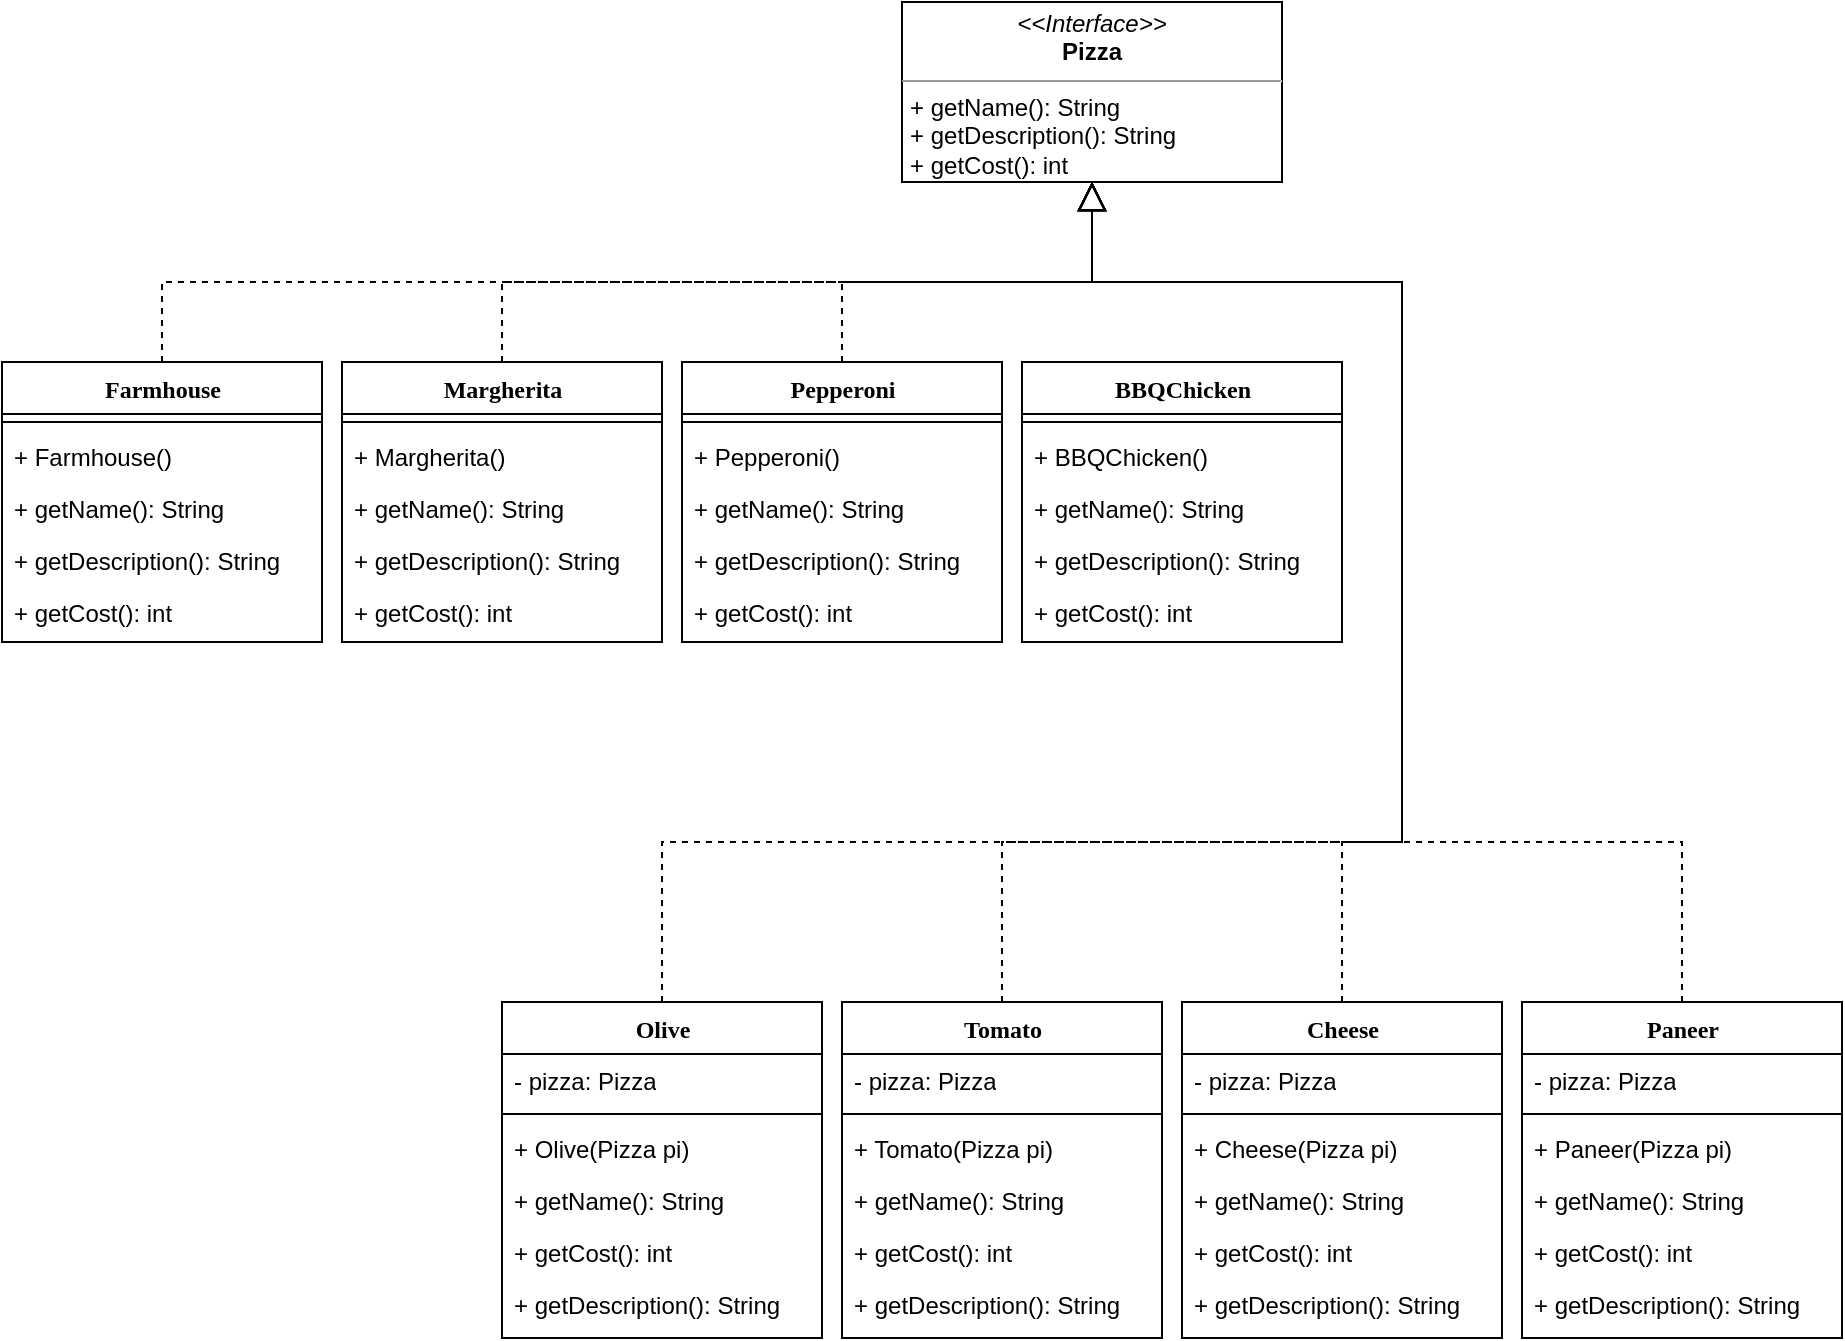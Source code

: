 <mxfile version="22.0.8" type="github">
  <diagram name="Page-1" id="9f46799a-70d6-7492-0946-bef42562c5a5">
    <mxGraphModel dx="441" dy="399" grid="1" gridSize="10" guides="1" tooltips="1" connect="1" arrows="1" fold="1" page="1" pageScale="1" pageWidth="1100" pageHeight="850" background="none" math="0" shadow="0">
      <root>
        <mxCell id="0" />
        <mxCell id="1" parent="0" />
        <mxCell id="_Tvclbw9JElnpPUYtP_S-4" style="edgeStyle=orthogonalEdgeStyle;rounded=0;orthogonalLoop=1;jettySize=auto;html=1;entryX=0.5;entryY=1;entryDx=0;entryDy=0;endArrow=block;dashed=1;endFill=0;endSize=12;exitX=0.5;exitY=0;exitDx=0;exitDy=0;" edge="1" parent="1" source="78961159f06e98e8-82" target="_Tvclbw9JElnpPUYtP_S-3">
          <mxGeometry relative="1" as="geometry" />
        </mxCell>
        <mxCell id="78961159f06e98e8-82" value="Farmhouse&lt;span id=&quot;docs-internal-guid-47dba6e3-7fff-f339-c522-938e10468acc&quot; style=&quot;font-weight:normal;&quot;&gt;&lt;/span&gt;&lt;span id=&quot;docs-internal-guid-47dba6e3-7fff-f339-c522-938e10468acc&quot; style=&quot;font-weight:normal;&quot;&gt;&lt;/span&gt;&lt;span id=&quot;docs-internal-guid-47dba6e3-7fff-f339-c522-938e10468acc&quot; style=&quot;font-weight:normal;&quot;&gt;&lt;/span&gt;&lt;span id=&quot;docs-internal-guid-47dba6e3-7fff-f339-c522-938e10468acc&quot; style=&quot;font-weight:normal;&quot;&gt;&lt;/span&gt;" style="swimlane;html=1;fontStyle=1;align=center;verticalAlign=top;childLayout=stackLayout;horizontal=1;startSize=26;horizontalStack=0;resizeParent=1;resizeLast=0;collapsible=1;marginBottom=0;swimlaneFillColor=#ffffff;rounded=0;shadow=0;comic=0;labelBackgroundColor=none;strokeWidth=1;fillColor=none;fontFamily=Verdana;fontSize=12" parent="1" vertex="1">
          <mxGeometry x="190" y="200" width="160" height="140" as="geometry" />
        </mxCell>
        <mxCell id="78961159f06e98e8-90" value="" style="line;html=1;strokeWidth=1;fillColor=none;align=left;verticalAlign=middle;spacingTop=-1;spacingLeft=3;spacingRight=3;rotatable=0;labelPosition=right;points=[];portConstraint=eastwest;" parent="78961159f06e98e8-82" vertex="1">
          <mxGeometry y="26" width="160" height="8" as="geometry" />
        </mxCell>
        <mxCell id="78961159f06e98e8-91" value="+ Farmhouse()" style="text;html=1;strokeColor=none;fillColor=none;align=left;verticalAlign=top;spacingLeft=4;spacingRight=4;whiteSpace=wrap;overflow=hidden;rotatable=0;points=[[0,0.5],[1,0.5]];portConstraint=eastwest;" parent="78961159f06e98e8-82" vertex="1">
          <mxGeometry y="34" width="160" height="26" as="geometry" />
        </mxCell>
        <mxCell id="78961159f06e98e8-94" value="+ getName(): String" style="text;html=1;strokeColor=none;fillColor=none;align=left;verticalAlign=top;spacingLeft=4;spacingRight=4;whiteSpace=wrap;overflow=hidden;rotatable=0;points=[[0,0.5],[1,0.5]];portConstraint=eastwest;" parent="78961159f06e98e8-82" vertex="1">
          <mxGeometry y="60" width="160" height="26" as="geometry" />
        </mxCell>
        <mxCell id="_Tvclbw9JElnpPUYtP_S-10" value="+ getDescription(): String" style="text;html=1;strokeColor=none;fillColor=none;align=left;verticalAlign=top;spacingLeft=4;spacingRight=4;whiteSpace=wrap;overflow=hidden;rotatable=0;points=[[0,0.5],[1,0.5]];portConstraint=eastwest;" vertex="1" parent="78961159f06e98e8-82">
          <mxGeometry y="86" width="160" height="26" as="geometry" />
        </mxCell>
        <mxCell id="_Tvclbw9JElnpPUYtP_S-9" value="+ getCost(): int" style="text;html=1;strokeColor=none;fillColor=none;align=left;verticalAlign=top;spacingLeft=4;spacingRight=4;whiteSpace=wrap;overflow=hidden;rotatable=0;points=[[0,0.5],[1,0.5]];portConstraint=eastwest;" vertex="1" parent="78961159f06e98e8-82">
          <mxGeometry y="112" width="160" height="26" as="geometry" />
        </mxCell>
        <mxCell id="_Tvclbw9JElnpPUYtP_S-6" style="edgeStyle=orthogonalEdgeStyle;rounded=0;orthogonalLoop=1;jettySize=auto;html=1;entryX=0.5;entryY=1;entryDx=0;entryDy=0;endArrow=block;dashed=1;endFill=0;endSize=12;exitX=0.5;exitY=0;exitDx=0;exitDy=0;" edge="1" parent="1" source="78961159f06e98e8-95" target="_Tvclbw9JElnpPUYtP_S-3">
          <mxGeometry relative="1" as="geometry">
            <Array as="points">
              <mxPoint x="520" y="440" />
              <mxPoint x="890" y="440" />
              <mxPoint x="890" y="160" />
              <mxPoint x="735" y="160" />
            </Array>
          </mxGeometry>
        </mxCell>
        <mxCell id="78961159f06e98e8-95" value="Olive" style="swimlane;html=1;fontStyle=1;align=center;verticalAlign=top;childLayout=stackLayout;horizontal=1;startSize=26;horizontalStack=0;resizeParent=1;resizeLast=0;collapsible=1;marginBottom=0;swimlaneFillColor=#ffffff;rounded=0;shadow=0;comic=0;labelBackgroundColor=none;strokeWidth=1;fillColor=none;fontFamily=Verdana;fontSize=12" parent="1" vertex="1">
          <mxGeometry x="440" y="520" width="160" height="168" as="geometry" />
        </mxCell>
        <mxCell id="78961159f06e98e8-96" value="- pizza: Pizza" style="text;html=1;strokeColor=none;fillColor=none;align=left;verticalAlign=top;spacingLeft=4;spacingRight=4;whiteSpace=wrap;overflow=hidden;rotatable=0;points=[[0,0.5],[1,0.5]];portConstraint=eastwest;" parent="78961159f06e98e8-95" vertex="1">
          <mxGeometry y="26" width="160" height="26" as="geometry" />
        </mxCell>
        <mxCell id="78961159f06e98e8-103" value="" style="line;html=1;strokeWidth=1;fillColor=none;align=left;verticalAlign=middle;spacingTop=-1;spacingLeft=3;spacingRight=3;rotatable=0;labelPosition=right;points=[];portConstraint=eastwest;" parent="78961159f06e98e8-95" vertex="1">
          <mxGeometry y="52" width="160" height="8" as="geometry" />
        </mxCell>
        <mxCell id="78961159f06e98e8-104" value="+ Olive(Pizza pi)" style="text;html=1;strokeColor=none;fillColor=none;align=left;verticalAlign=top;spacingLeft=4;spacingRight=4;whiteSpace=wrap;overflow=hidden;rotatable=0;points=[[0,0.5],[1,0.5]];portConstraint=eastwest;" parent="78961159f06e98e8-95" vertex="1">
          <mxGeometry y="60" width="160" height="26" as="geometry" />
        </mxCell>
        <mxCell id="_Tvclbw9JElnpPUYtP_S-34" value="+ getName(): String" style="text;html=1;strokeColor=none;fillColor=none;align=left;verticalAlign=top;spacingLeft=4;spacingRight=4;whiteSpace=wrap;overflow=hidden;rotatable=0;points=[[0,0.5],[1,0.5]];portConstraint=eastwest;" vertex="1" parent="78961159f06e98e8-95">
          <mxGeometry y="86" width="160" height="26" as="geometry" />
        </mxCell>
        <mxCell id="_Tvclbw9JElnpPUYtP_S-36" value="+ getCost(): int" style="text;html=1;strokeColor=none;fillColor=none;align=left;verticalAlign=top;spacingLeft=4;spacingRight=4;whiteSpace=wrap;overflow=hidden;rotatable=0;points=[[0,0.5],[1,0.5]];portConstraint=eastwest;" vertex="1" parent="78961159f06e98e8-95">
          <mxGeometry y="112" width="160" height="26" as="geometry" />
        </mxCell>
        <mxCell id="_Tvclbw9JElnpPUYtP_S-35" value="+ getDescription(): String" style="text;html=1;strokeColor=none;fillColor=none;align=left;verticalAlign=top;spacingLeft=4;spacingRight=4;whiteSpace=wrap;overflow=hidden;rotatable=0;points=[[0,0.5],[1,0.5]];portConstraint=eastwest;" vertex="1" parent="78961159f06e98e8-95">
          <mxGeometry y="138" width="160" height="26" as="geometry" />
        </mxCell>
        <mxCell id="_Tvclbw9JElnpPUYtP_S-3" value="&lt;p style=&quot;margin:0px;margin-top:4px;text-align:center;&quot;&gt;&lt;i&gt;&amp;lt;&amp;lt;Interface&amp;gt;&amp;gt;&lt;/i&gt;&lt;br&gt;&lt;b&gt;Pizza&lt;/b&gt;&lt;/p&gt;&lt;hr size=&quot;1&quot;&gt;&lt;p style=&quot;margin:0px;margin-left:4px;&quot;&gt;+ getName(): String&lt;br&gt;+ getDescription(): String&lt;/p&gt;&lt;p style=&quot;margin:0px;margin-left:4px;&quot;&gt;+ getCost(): int&lt;br&gt;&lt;/p&gt;&lt;p style=&quot;margin:0px;margin-left:4px;&quot;&gt;&lt;br&gt;&lt;/p&gt;" style="verticalAlign=top;align=left;overflow=fill;fontSize=12;fontFamily=Helvetica;html=1;whiteSpace=wrap;" vertex="1" parent="1">
          <mxGeometry x="640" y="20" width="190" height="90" as="geometry" />
        </mxCell>
        <mxCell id="_Tvclbw9JElnpPUYtP_S-11" value="Margherita&lt;span id=&quot;docs-internal-guid-47dba6e3-7fff-f339-c522-938e10468acc&quot; style=&quot;font-weight:normal;&quot;&gt;&lt;/span&gt;&lt;span id=&quot;docs-internal-guid-47dba6e3-7fff-f339-c522-938e10468acc&quot; style=&quot;font-weight:normal;&quot;&gt;&lt;/span&gt;&lt;span id=&quot;docs-internal-guid-47dba6e3-7fff-f339-c522-938e10468acc&quot; style=&quot;font-weight:normal;&quot;&gt;&lt;/span&gt;&lt;span id=&quot;docs-internal-guid-47dba6e3-7fff-f339-c522-938e10468acc&quot; style=&quot;font-weight:normal;&quot;&gt;&lt;/span&gt;" style="swimlane;html=1;fontStyle=1;align=center;verticalAlign=top;childLayout=stackLayout;horizontal=1;startSize=26;horizontalStack=0;resizeParent=1;resizeLast=0;collapsible=1;marginBottom=0;swimlaneFillColor=#ffffff;rounded=0;shadow=0;comic=0;labelBackgroundColor=none;strokeWidth=1;fillColor=none;fontFamily=Verdana;fontSize=12" vertex="1" parent="1">
          <mxGeometry x="360" y="200" width="160" height="140" as="geometry" />
        </mxCell>
        <mxCell id="_Tvclbw9JElnpPUYtP_S-12" value="" style="line;html=1;strokeWidth=1;fillColor=none;align=left;verticalAlign=middle;spacingTop=-1;spacingLeft=3;spacingRight=3;rotatable=0;labelPosition=right;points=[];portConstraint=eastwest;" vertex="1" parent="_Tvclbw9JElnpPUYtP_S-11">
          <mxGeometry y="26" width="160" height="8" as="geometry" />
        </mxCell>
        <mxCell id="_Tvclbw9JElnpPUYtP_S-13" value="+ Margherita()" style="text;html=1;strokeColor=none;fillColor=none;align=left;verticalAlign=top;spacingLeft=4;spacingRight=4;whiteSpace=wrap;overflow=hidden;rotatable=0;points=[[0,0.5],[1,0.5]];portConstraint=eastwest;" vertex="1" parent="_Tvclbw9JElnpPUYtP_S-11">
          <mxGeometry y="34" width="160" height="26" as="geometry" />
        </mxCell>
        <mxCell id="_Tvclbw9JElnpPUYtP_S-14" value="+ getName(): String" style="text;html=1;strokeColor=none;fillColor=none;align=left;verticalAlign=top;spacingLeft=4;spacingRight=4;whiteSpace=wrap;overflow=hidden;rotatable=0;points=[[0,0.5],[1,0.5]];portConstraint=eastwest;" vertex="1" parent="_Tvclbw9JElnpPUYtP_S-11">
          <mxGeometry y="60" width="160" height="26" as="geometry" />
        </mxCell>
        <mxCell id="_Tvclbw9JElnpPUYtP_S-15" value="+ getDescription(): String" style="text;html=1;strokeColor=none;fillColor=none;align=left;verticalAlign=top;spacingLeft=4;spacingRight=4;whiteSpace=wrap;overflow=hidden;rotatable=0;points=[[0,0.5],[1,0.5]];portConstraint=eastwest;" vertex="1" parent="_Tvclbw9JElnpPUYtP_S-11">
          <mxGeometry y="86" width="160" height="26" as="geometry" />
        </mxCell>
        <mxCell id="_Tvclbw9JElnpPUYtP_S-16" value="+ getCost(): int" style="text;html=1;strokeColor=none;fillColor=none;align=left;verticalAlign=top;spacingLeft=4;spacingRight=4;whiteSpace=wrap;overflow=hidden;rotatable=0;points=[[0,0.5],[1,0.5]];portConstraint=eastwest;" vertex="1" parent="_Tvclbw9JElnpPUYtP_S-11">
          <mxGeometry y="112" width="160" height="26" as="geometry" />
        </mxCell>
        <mxCell id="_Tvclbw9JElnpPUYtP_S-17" style="edgeStyle=orthogonalEdgeStyle;rounded=0;orthogonalLoop=1;jettySize=auto;html=1;entryX=0.5;entryY=1;entryDx=0;entryDy=0;endArrow=block;dashed=1;endFill=0;endSize=12;exitX=0.5;exitY=0;exitDx=0;exitDy=0;" edge="1" parent="1" source="_Tvclbw9JElnpPUYtP_S-11" target="_Tvclbw9JElnpPUYtP_S-3">
          <mxGeometry relative="1" as="geometry">
            <mxPoint x="690" y="414" as="sourcePoint" />
            <mxPoint x="490" y="250" as="targetPoint" />
          </mxGeometry>
        </mxCell>
        <mxCell id="_Tvclbw9JElnpPUYtP_S-18" value="Pepperoni" style="swimlane;html=1;fontStyle=1;align=center;verticalAlign=top;childLayout=stackLayout;horizontal=1;startSize=26;horizontalStack=0;resizeParent=1;resizeLast=0;collapsible=1;marginBottom=0;swimlaneFillColor=#ffffff;rounded=0;shadow=0;comic=0;labelBackgroundColor=none;strokeWidth=1;fillColor=none;fontFamily=Verdana;fontSize=12" vertex="1" parent="1">
          <mxGeometry x="530" y="200" width="160" height="140" as="geometry" />
        </mxCell>
        <mxCell id="_Tvclbw9JElnpPUYtP_S-19" value="" style="line;html=1;strokeWidth=1;fillColor=none;align=left;verticalAlign=middle;spacingTop=-1;spacingLeft=3;spacingRight=3;rotatable=0;labelPosition=right;points=[];portConstraint=eastwest;" vertex="1" parent="_Tvclbw9JElnpPUYtP_S-18">
          <mxGeometry y="26" width="160" height="8" as="geometry" />
        </mxCell>
        <mxCell id="_Tvclbw9JElnpPUYtP_S-20" value="+ Pepperoni()" style="text;html=1;strokeColor=none;fillColor=none;align=left;verticalAlign=top;spacingLeft=4;spacingRight=4;whiteSpace=wrap;overflow=hidden;rotatable=0;points=[[0,0.5],[1,0.5]];portConstraint=eastwest;" vertex="1" parent="_Tvclbw9JElnpPUYtP_S-18">
          <mxGeometry y="34" width="160" height="26" as="geometry" />
        </mxCell>
        <mxCell id="_Tvclbw9JElnpPUYtP_S-21" value="+ getName(): String" style="text;html=1;strokeColor=none;fillColor=none;align=left;verticalAlign=top;spacingLeft=4;spacingRight=4;whiteSpace=wrap;overflow=hidden;rotatable=0;points=[[0,0.5],[1,0.5]];portConstraint=eastwest;" vertex="1" parent="_Tvclbw9JElnpPUYtP_S-18">
          <mxGeometry y="60" width="160" height="26" as="geometry" />
        </mxCell>
        <mxCell id="_Tvclbw9JElnpPUYtP_S-22" value="+ getDescription(): String" style="text;html=1;strokeColor=none;fillColor=none;align=left;verticalAlign=top;spacingLeft=4;spacingRight=4;whiteSpace=wrap;overflow=hidden;rotatable=0;points=[[0,0.5],[1,0.5]];portConstraint=eastwest;" vertex="1" parent="_Tvclbw9JElnpPUYtP_S-18">
          <mxGeometry y="86" width="160" height="26" as="geometry" />
        </mxCell>
        <mxCell id="_Tvclbw9JElnpPUYtP_S-23" value="+ getCost(): int" style="text;html=1;strokeColor=none;fillColor=none;align=left;verticalAlign=top;spacingLeft=4;spacingRight=4;whiteSpace=wrap;overflow=hidden;rotatable=0;points=[[0,0.5],[1,0.5]];portConstraint=eastwest;" vertex="1" parent="_Tvclbw9JElnpPUYtP_S-18">
          <mxGeometry y="112" width="160" height="26" as="geometry" />
        </mxCell>
        <mxCell id="_Tvclbw9JElnpPUYtP_S-24" style="edgeStyle=orthogonalEdgeStyle;rounded=0;orthogonalLoop=1;jettySize=auto;html=1;entryX=0.5;entryY=1;entryDx=0;entryDy=0;endArrow=block;dashed=1;endFill=0;endSize=12;exitX=0.5;exitY=0;exitDx=0;exitDy=0;" edge="1" parent="1" source="_Tvclbw9JElnpPUYtP_S-18" target="_Tvclbw9JElnpPUYtP_S-3">
          <mxGeometry relative="1" as="geometry">
            <mxPoint x="595" y="130" as="sourcePoint" />
            <mxPoint x="500" y="40" as="targetPoint" />
          </mxGeometry>
        </mxCell>
        <mxCell id="_Tvclbw9JElnpPUYtP_S-25" value="BBQChicken" style="swimlane;html=1;fontStyle=1;align=center;verticalAlign=top;childLayout=stackLayout;horizontal=1;startSize=26;horizontalStack=0;resizeParent=1;resizeLast=0;collapsible=1;marginBottom=0;swimlaneFillColor=#ffffff;rounded=0;shadow=0;comic=0;labelBackgroundColor=none;strokeWidth=1;fillColor=none;fontFamily=Verdana;fontSize=12" vertex="1" parent="1">
          <mxGeometry x="700" y="200" width="160" height="140" as="geometry" />
        </mxCell>
        <mxCell id="_Tvclbw9JElnpPUYtP_S-26" value="" style="line;html=1;strokeWidth=1;fillColor=none;align=left;verticalAlign=middle;spacingTop=-1;spacingLeft=3;spacingRight=3;rotatable=0;labelPosition=right;points=[];portConstraint=eastwest;" vertex="1" parent="_Tvclbw9JElnpPUYtP_S-25">
          <mxGeometry y="26" width="160" height="8" as="geometry" />
        </mxCell>
        <mxCell id="_Tvclbw9JElnpPUYtP_S-27" value="+ BBQChicken()" style="text;html=1;strokeColor=none;fillColor=none;align=left;verticalAlign=top;spacingLeft=4;spacingRight=4;whiteSpace=wrap;overflow=hidden;rotatable=0;points=[[0,0.5],[1,0.5]];portConstraint=eastwest;" vertex="1" parent="_Tvclbw9JElnpPUYtP_S-25">
          <mxGeometry y="34" width="160" height="26" as="geometry" />
        </mxCell>
        <mxCell id="_Tvclbw9JElnpPUYtP_S-28" value="+ getName(): String" style="text;html=1;strokeColor=none;fillColor=none;align=left;verticalAlign=top;spacingLeft=4;spacingRight=4;whiteSpace=wrap;overflow=hidden;rotatable=0;points=[[0,0.5],[1,0.5]];portConstraint=eastwest;" vertex="1" parent="_Tvclbw9JElnpPUYtP_S-25">
          <mxGeometry y="60" width="160" height="26" as="geometry" />
        </mxCell>
        <mxCell id="_Tvclbw9JElnpPUYtP_S-29" value="+ getDescription(): String" style="text;html=1;strokeColor=none;fillColor=none;align=left;verticalAlign=top;spacingLeft=4;spacingRight=4;whiteSpace=wrap;overflow=hidden;rotatable=0;points=[[0,0.5],[1,0.5]];portConstraint=eastwest;" vertex="1" parent="_Tvclbw9JElnpPUYtP_S-25">
          <mxGeometry y="86" width="160" height="26" as="geometry" />
        </mxCell>
        <mxCell id="_Tvclbw9JElnpPUYtP_S-30" value="+ getCost(): int" style="text;html=1;strokeColor=none;fillColor=none;align=left;verticalAlign=top;spacingLeft=4;spacingRight=4;whiteSpace=wrap;overflow=hidden;rotatable=0;points=[[0,0.5],[1,0.5]];portConstraint=eastwest;" vertex="1" parent="_Tvclbw9JElnpPUYtP_S-25">
          <mxGeometry y="112" width="160" height="26" as="geometry" />
        </mxCell>
        <mxCell id="_Tvclbw9JElnpPUYtP_S-37" value="Tomato" style="swimlane;html=1;fontStyle=1;align=center;verticalAlign=top;childLayout=stackLayout;horizontal=1;startSize=26;horizontalStack=0;resizeParent=1;resizeLast=0;collapsible=1;marginBottom=0;swimlaneFillColor=#ffffff;rounded=0;shadow=0;comic=0;labelBackgroundColor=none;strokeWidth=1;fillColor=none;fontFamily=Verdana;fontSize=12" vertex="1" parent="1">
          <mxGeometry x="610" y="520" width="160" height="168" as="geometry" />
        </mxCell>
        <mxCell id="_Tvclbw9JElnpPUYtP_S-38" value="- pizza: Pizza" style="text;html=1;strokeColor=none;fillColor=none;align=left;verticalAlign=top;spacingLeft=4;spacingRight=4;whiteSpace=wrap;overflow=hidden;rotatable=0;points=[[0,0.5],[1,0.5]];portConstraint=eastwest;" vertex="1" parent="_Tvclbw9JElnpPUYtP_S-37">
          <mxGeometry y="26" width="160" height="26" as="geometry" />
        </mxCell>
        <mxCell id="_Tvclbw9JElnpPUYtP_S-39" value="" style="line;html=1;strokeWidth=1;fillColor=none;align=left;verticalAlign=middle;spacingTop=-1;spacingLeft=3;spacingRight=3;rotatable=0;labelPosition=right;points=[];portConstraint=eastwest;" vertex="1" parent="_Tvclbw9JElnpPUYtP_S-37">
          <mxGeometry y="52" width="160" height="8" as="geometry" />
        </mxCell>
        <mxCell id="_Tvclbw9JElnpPUYtP_S-40" value="+ Tomato(Pizza pi)" style="text;html=1;strokeColor=none;fillColor=none;align=left;verticalAlign=top;spacingLeft=4;spacingRight=4;whiteSpace=wrap;overflow=hidden;rotatable=0;points=[[0,0.5],[1,0.5]];portConstraint=eastwest;" vertex="1" parent="_Tvclbw9JElnpPUYtP_S-37">
          <mxGeometry y="60" width="160" height="26" as="geometry" />
        </mxCell>
        <mxCell id="_Tvclbw9JElnpPUYtP_S-41" value="+ getName(): String" style="text;html=1;strokeColor=none;fillColor=none;align=left;verticalAlign=top;spacingLeft=4;spacingRight=4;whiteSpace=wrap;overflow=hidden;rotatable=0;points=[[0,0.5],[1,0.5]];portConstraint=eastwest;" vertex="1" parent="_Tvclbw9JElnpPUYtP_S-37">
          <mxGeometry y="86" width="160" height="26" as="geometry" />
        </mxCell>
        <mxCell id="_Tvclbw9JElnpPUYtP_S-42" value="+ getCost(): int" style="text;html=1;strokeColor=none;fillColor=none;align=left;verticalAlign=top;spacingLeft=4;spacingRight=4;whiteSpace=wrap;overflow=hidden;rotatable=0;points=[[0,0.5],[1,0.5]];portConstraint=eastwest;" vertex="1" parent="_Tvclbw9JElnpPUYtP_S-37">
          <mxGeometry y="112" width="160" height="26" as="geometry" />
        </mxCell>
        <mxCell id="_Tvclbw9JElnpPUYtP_S-43" value="+ getDescription(): String" style="text;html=1;strokeColor=none;fillColor=none;align=left;verticalAlign=top;spacingLeft=4;spacingRight=4;whiteSpace=wrap;overflow=hidden;rotatable=0;points=[[0,0.5],[1,0.5]];portConstraint=eastwest;" vertex="1" parent="_Tvclbw9JElnpPUYtP_S-37">
          <mxGeometry y="138" width="160" height="26" as="geometry" />
        </mxCell>
        <mxCell id="_Tvclbw9JElnpPUYtP_S-44" value="Cheese" style="swimlane;html=1;fontStyle=1;align=center;verticalAlign=top;childLayout=stackLayout;horizontal=1;startSize=26;horizontalStack=0;resizeParent=1;resizeLast=0;collapsible=1;marginBottom=0;swimlaneFillColor=#ffffff;rounded=0;shadow=0;comic=0;labelBackgroundColor=none;strokeWidth=1;fillColor=none;fontFamily=Verdana;fontSize=12" vertex="1" parent="1">
          <mxGeometry x="780" y="520" width="160" height="168" as="geometry" />
        </mxCell>
        <mxCell id="_Tvclbw9JElnpPUYtP_S-45" value="- pizza: Pizza" style="text;html=1;strokeColor=none;fillColor=none;align=left;verticalAlign=top;spacingLeft=4;spacingRight=4;whiteSpace=wrap;overflow=hidden;rotatable=0;points=[[0,0.5],[1,0.5]];portConstraint=eastwest;" vertex="1" parent="_Tvclbw9JElnpPUYtP_S-44">
          <mxGeometry y="26" width="160" height="26" as="geometry" />
        </mxCell>
        <mxCell id="_Tvclbw9JElnpPUYtP_S-46" value="" style="line;html=1;strokeWidth=1;fillColor=none;align=left;verticalAlign=middle;spacingTop=-1;spacingLeft=3;spacingRight=3;rotatable=0;labelPosition=right;points=[];portConstraint=eastwest;" vertex="1" parent="_Tvclbw9JElnpPUYtP_S-44">
          <mxGeometry y="52" width="160" height="8" as="geometry" />
        </mxCell>
        <mxCell id="_Tvclbw9JElnpPUYtP_S-47" value="+ Cheese(Pizza pi)" style="text;html=1;strokeColor=none;fillColor=none;align=left;verticalAlign=top;spacingLeft=4;spacingRight=4;whiteSpace=wrap;overflow=hidden;rotatable=0;points=[[0,0.5],[1,0.5]];portConstraint=eastwest;" vertex="1" parent="_Tvclbw9JElnpPUYtP_S-44">
          <mxGeometry y="60" width="160" height="26" as="geometry" />
        </mxCell>
        <mxCell id="_Tvclbw9JElnpPUYtP_S-48" value="+ getName(): String" style="text;html=1;strokeColor=none;fillColor=none;align=left;verticalAlign=top;spacingLeft=4;spacingRight=4;whiteSpace=wrap;overflow=hidden;rotatable=0;points=[[0,0.5],[1,0.5]];portConstraint=eastwest;" vertex="1" parent="_Tvclbw9JElnpPUYtP_S-44">
          <mxGeometry y="86" width="160" height="26" as="geometry" />
        </mxCell>
        <mxCell id="_Tvclbw9JElnpPUYtP_S-49" value="+ getCost(): int" style="text;html=1;strokeColor=none;fillColor=none;align=left;verticalAlign=top;spacingLeft=4;spacingRight=4;whiteSpace=wrap;overflow=hidden;rotatable=0;points=[[0,0.5],[1,0.5]];portConstraint=eastwest;" vertex="1" parent="_Tvclbw9JElnpPUYtP_S-44">
          <mxGeometry y="112" width="160" height="26" as="geometry" />
        </mxCell>
        <mxCell id="_Tvclbw9JElnpPUYtP_S-50" value="+ getDescription(): String" style="text;html=1;strokeColor=none;fillColor=none;align=left;verticalAlign=top;spacingLeft=4;spacingRight=4;whiteSpace=wrap;overflow=hidden;rotatable=0;points=[[0,0.5],[1,0.5]];portConstraint=eastwest;" vertex="1" parent="_Tvclbw9JElnpPUYtP_S-44">
          <mxGeometry y="138" width="160" height="26" as="geometry" />
        </mxCell>
        <mxCell id="_Tvclbw9JElnpPUYtP_S-51" value="Paneer" style="swimlane;html=1;fontStyle=1;align=center;verticalAlign=top;childLayout=stackLayout;horizontal=1;startSize=26;horizontalStack=0;resizeParent=1;resizeLast=0;collapsible=1;marginBottom=0;swimlaneFillColor=#ffffff;rounded=0;shadow=0;comic=0;labelBackgroundColor=none;strokeWidth=1;fillColor=none;fontFamily=Verdana;fontSize=12" vertex="1" parent="1">
          <mxGeometry x="950" y="520" width="160" height="168" as="geometry" />
        </mxCell>
        <mxCell id="_Tvclbw9JElnpPUYtP_S-52" value="- pizza: Pizza" style="text;html=1;strokeColor=none;fillColor=none;align=left;verticalAlign=top;spacingLeft=4;spacingRight=4;whiteSpace=wrap;overflow=hidden;rotatable=0;points=[[0,0.5],[1,0.5]];portConstraint=eastwest;" vertex="1" parent="_Tvclbw9JElnpPUYtP_S-51">
          <mxGeometry y="26" width="160" height="26" as="geometry" />
        </mxCell>
        <mxCell id="_Tvclbw9JElnpPUYtP_S-53" value="" style="line;html=1;strokeWidth=1;fillColor=none;align=left;verticalAlign=middle;spacingTop=-1;spacingLeft=3;spacingRight=3;rotatable=0;labelPosition=right;points=[];portConstraint=eastwest;" vertex="1" parent="_Tvclbw9JElnpPUYtP_S-51">
          <mxGeometry y="52" width="160" height="8" as="geometry" />
        </mxCell>
        <mxCell id="_Tvclbw9JElnpPUYtP_S-54" value="+ Paneer(Pizza pi)" style="text;html=1;strokeColor=none;fillColor=none;align=left;verticalAlign=top;spacingLeft=4;spacingRight=4;whiteSpace=wrap;overflow=hidden;rotatable=0;points=[[0,0.5],[1,0.5]];portConstraint=eastwest;" vertex="1" parent="_Tvclbw9JElnpPUYtP_S-51">
          <mxGeometry y="60" width="160" height="26" as="geometry" />
        </mxCell>
        <mxCell id="_Tvclbw9JElnpPUYtP_S-55" value="+ getName(): String" style="text;html=1;strokeColor=none;fillColor=none;align=left;verticalAlign=top;spacingLeft=4;spacingRight=4;whiteSpace=wrap;overflow=hidden;rotatable=0;points=[[0,0.5],[1,0.5]];portConstraint=eastwest;" vertex="1" parent="_Tvclbw9JElnpPUYtP_S-51">
          <mxGeometry y="86" width="160" height="26" as="geometry" />
        </mxCell>
        <mxCell id="_Tvclbw9JElnpPUYtP_S-56" value="+ getCost(): int" style="text;html=1;strokeColor=none;fillColor=none;align=left;verticalAlign=top;spacingLeft=4;spacingRight=4;whiteSpace=wrap;overflow=hidden;rotatable=0;points=[[0,0.5],[1,0.5]];portConstraint=eastwest;" vertex="1" parent="_Tvclbw9JElnpPUYtP_S-51">
          <mxGeometry y="112" width="160" height="26" as="geometry" />
        </mxCell>
        <mxCell id="_Tvclbw9JElnpPUYtP_S-57" value="+ getDescription(): String" style="text;html=1;strokeColor=none;fillColor=none;align=left;verticalAlign=top;spacingLeft=4;spacingRight=4;whiteSpace=wrap;overflow=hidden;rotatable=0;points=[[0,0.5],[1,0.5]];portConstraint=eastwest;" vertex="1" parent="_Tvclbw9JElnpPUYtP_S-51">
          <mxGeometry y="138" width="160" height="26" as="geometry" />
        </mxCell>
        <mxCell id="_Tvclbw9JElnpPUYtP_S-59" style="edgeStyle=orthogonalEdgeStyle;rounded=0;orthogonalLoop=1;jettySize=auto;html=1;entryX=0.5;entryY=1;entryDx=0;entryDy=0;endArrow=block;dashed=1;endFill=0;endSize=12;exitX=0.5;exitY=0;exitDx=0;exitDy=0;" edge="1" parent="1" source="_Tvclbw9JElnpPUYtP_S-44" target="_Tvclbw9JElnpPUYtP_S-3">
          <mxGeometry relative="1" as="geometry">
            <mxPoint x="540" y="540" as="sourcePoint" />
            <mxPoint x="755" y="130" as="targetPoint" />
            <Array as="points">
              <mxPoint x="860" y="440" />
              <mxPoint x="890" y="440" />
              <mxPoint x="890" y="160" />
              <mxPoint x="735" y="160" />
            </Array>
          </mxGeometry>
        </mxCell>
        <mxCell id="_Tvclbw9JElnpPUYtP_S-60" style="edgeStyle=orthogonalEdgeStyle;rounded=0;orthogonalLoop=1;jettySize=auto;html=1;entryX=0.5;entryY=1;entryDx=0;entryDy=0;endArrow=block;dashed=1;endFill=0;endSize=12;exitX=0.5;exitY=0;exitDx=0;exitDy=0;" edge="1" parent="1" source="_Tvclbw9JElnpPUYtP_S-51" target="_Tvclbw9JElnpPUYtP_S-3">
          <mxGeometry relative="1" as="geometry">
            <mxPoint x="1050" y="500" as="sourcePoint" />
            <mxPoint x="765" y="140" as="targetPoint" />
            <Array as="points">
              <mxPoint x="1030" y="440" />
              <mxPoint x="890" y="440" />
              <mxPoint x="890" y="160" />
              <mxPoint x="735" y="160" />
            </Array>
          </mxGeometry>
        </mxCell>
        <mxCell id="_Tvclbw9JElnpPUYtP_S-61" style="edgeStyle=orthogonalEdgeStyle;rounded=0;orthogonalLoop=1;jettySize=auto;html=1;entryX=0.5;entryY=1;entryDx=0;entryDy=0;endArrow=block;dashed=1;endFill=0;endSize=12;exitX=0.5;exitY=0;exitDx=0;exitDy=0;" edge="1" parent="1" source="_Tvclbw9JElnpPUYtP_S-37" target="_Tvclbw9JElnpPUYtP_S-3">
          <mxGeometry relative="1" as="geometry">
            <mxPoint x="530" y="530" as="sourcePoint" />
            <mxPoint x="745" y="120" as="targetPoint" />
            <Array as="points">
              <mxPoint x="690" y="440" />
              <mxPoint x="890" y="440" />
              <mxPoint x="890" y="160" />
              <mxPoint x="735" y="160" />
            </Array>
          </mxGeometry>
        </mxCell>
      </root>
    </mxGraphModel>
  </diagram>
</mxfile>
